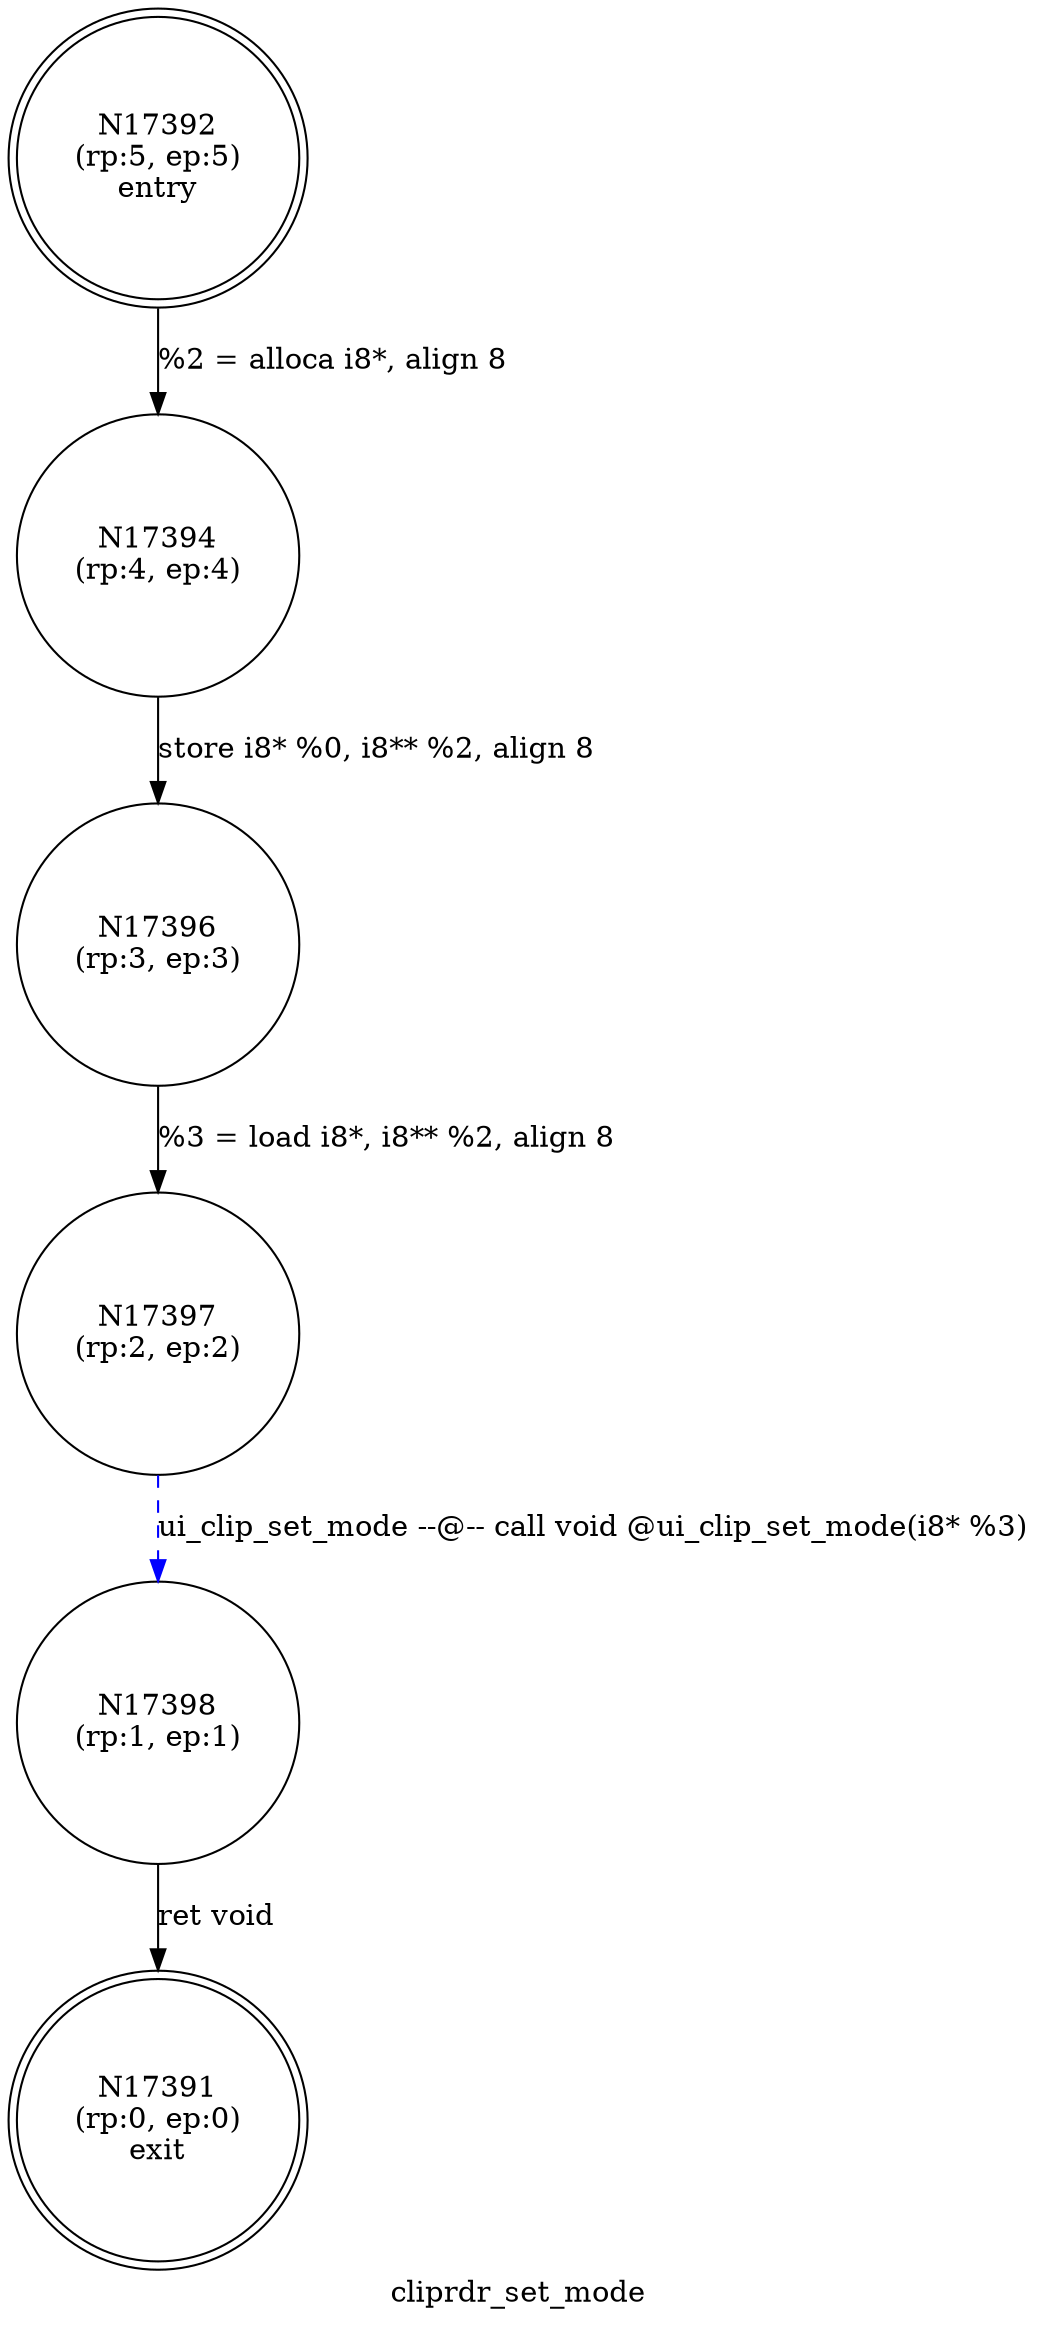 digraph cliprdr_set_mode {
label="cliprdr_set_mode"
17391 [label="N17391\n(rp:0, ep:0)\nexit", shape="doublecircle"]
17392 [label="N17392\n(rp:5, ep:5)\nentry", shape="doublecircle"]
17392 -> 17394 [label="%2 = alloca i8*, align 8"]
17394 [label="N17394\n(rp:4, ep:4)", shape="circle"]
17394 -> 17396 [label="store i8* %0, i8** %2, align 8"]
17396 [label="N17396\n(rp:3, ep:3)", shape="circle"]
17396 -> 17397 [label="%3 = load i8*, i8** %2, align 8"]
17397 [label="N17397\n(rp:2, ep:2)", shape="circle"]
17397 -> 17398 [label="ui_clip_set_mode --@-- call void @ui_clip_set_mode(i8* %3)", style="dashed", color="blue"]
17398 [label="N17398\n(rp:1, ep:1)", shape="circle"]
17398 -> 17391 [label="ret void"]
}
